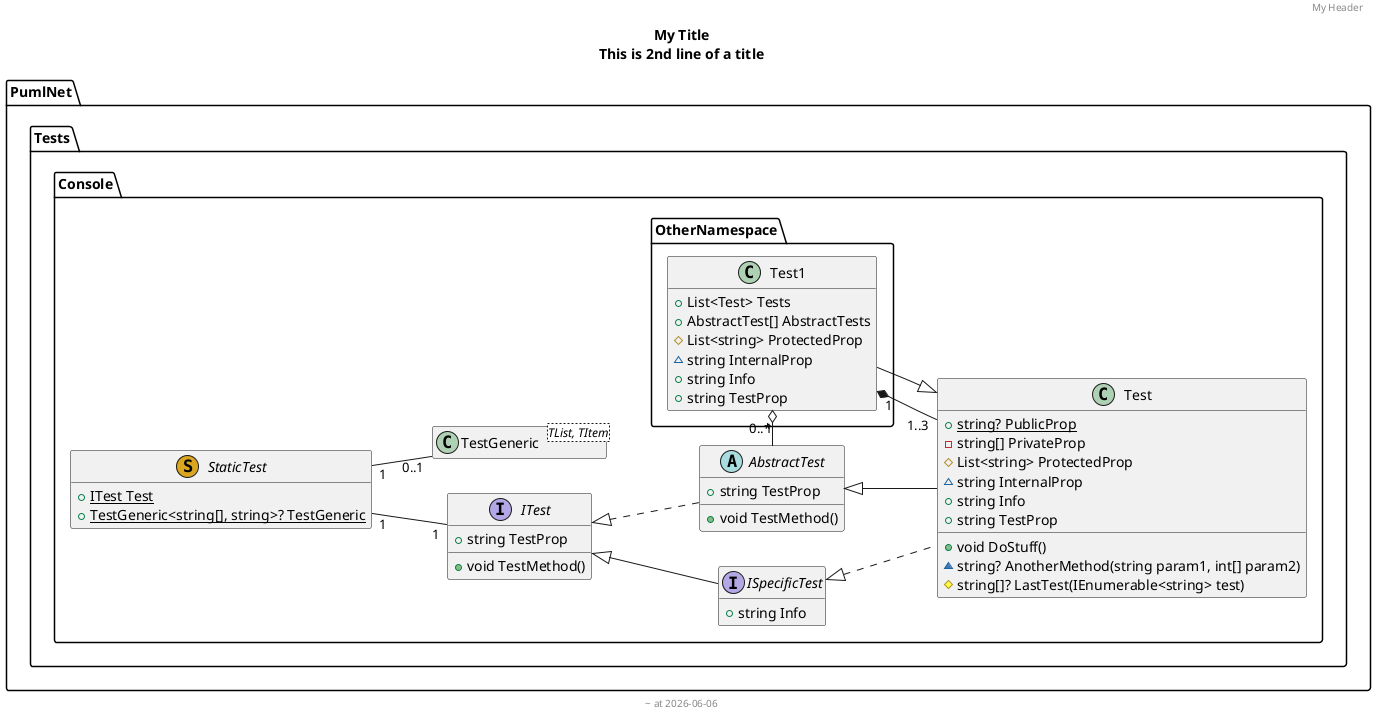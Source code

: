 @startuml
' Generated by PumlNet - https://github.com/KifoPL/PumlNet
left to right direction
hide empty members

title
My Title
This is 2nd line of a title
end title

header
My Header
end header

footer
~ at %date("yyyy-MM-dd")
end footer


interface "ITest" as PumlNet.Tests.Console.ITest  {
  +string TestProp
  +void TestMethod()
}

interface "ISpecificTest" as PumlNet.Tests.Console.ISpecificTest  {
  +string Info
}


class "TestGeneric<TList, TItem>" as PumlNet.Tests.Console.TestGeneric0TList1TItem {
}

class "Test" as PumlNet.Tests.Console.Test {
  +{static} string? PublicProp
  -string[] PrivateProp
  #List<string> ProtectedProp
  ~string InternalProp
  +string Info
  +string TestProp
  +void DoStuff()
  ~string? AnotherMethod(string param1, int[] param2)
  #string[]? LastTest(IEnumerable<string> test)
}

abstract class "AbstractTest" as PumlNet.Tests.Console.AbstractTest {
  +string TestProp
  +void TestMethod()
}

abstract class "StaticTest" as PumlNet.Tests.Console.StaticTest << (S,#DAA520) >> {
  +{static} ITest Test
  +{static} TestGeneric<string[], string>? TestGeneric
}

class "Test1" as PumlNet.Tests.Console.OtherNamespace.Test1 {
  +List<Test> Tests
  +AbstractTest[] AbstractTests
  #List<string> ProtectedProp
  ~string InternalProp
  +string Info
  +string TestProp
}


PumlNet.Tests.Console.AbstractTest <|-- PumlNet.Tests.Console.Test
PumlNet.Tests.Console.Test <|-- PumlNet.Tests.Console.OtherNamespace.Test1
PumlNet.Tests.Console.ISpecificTest <|.. PumlNet.Tests.Console.Test
PumlNet.Tests.Console.ITest <|.. PumlNet.Tests.Console.AbstractTest
PumlNet.Tests.Console.ITest <|-- PumlNet.Tests.Console.ISpecificTest
PumlNet.Tests.Console.StaticTest "1" -- "1" PumlNet.Tests.Console.ITest
PumlNet.Tests.Console.StaticTest "1" -- "0..1" PumlNet.Tests.Console.TestGeneric0TList1TItem
PumlNet.Tests.Console.OtherNamespace.Test1 "1" *-- "1..3" PumlNet.Tests.Console.Test
PumlNet.Tests.Console.OtherNamespace.Test1 "1" o-- "0..*" PumlNet.Tests.Console.AbstractTest

@enduml
